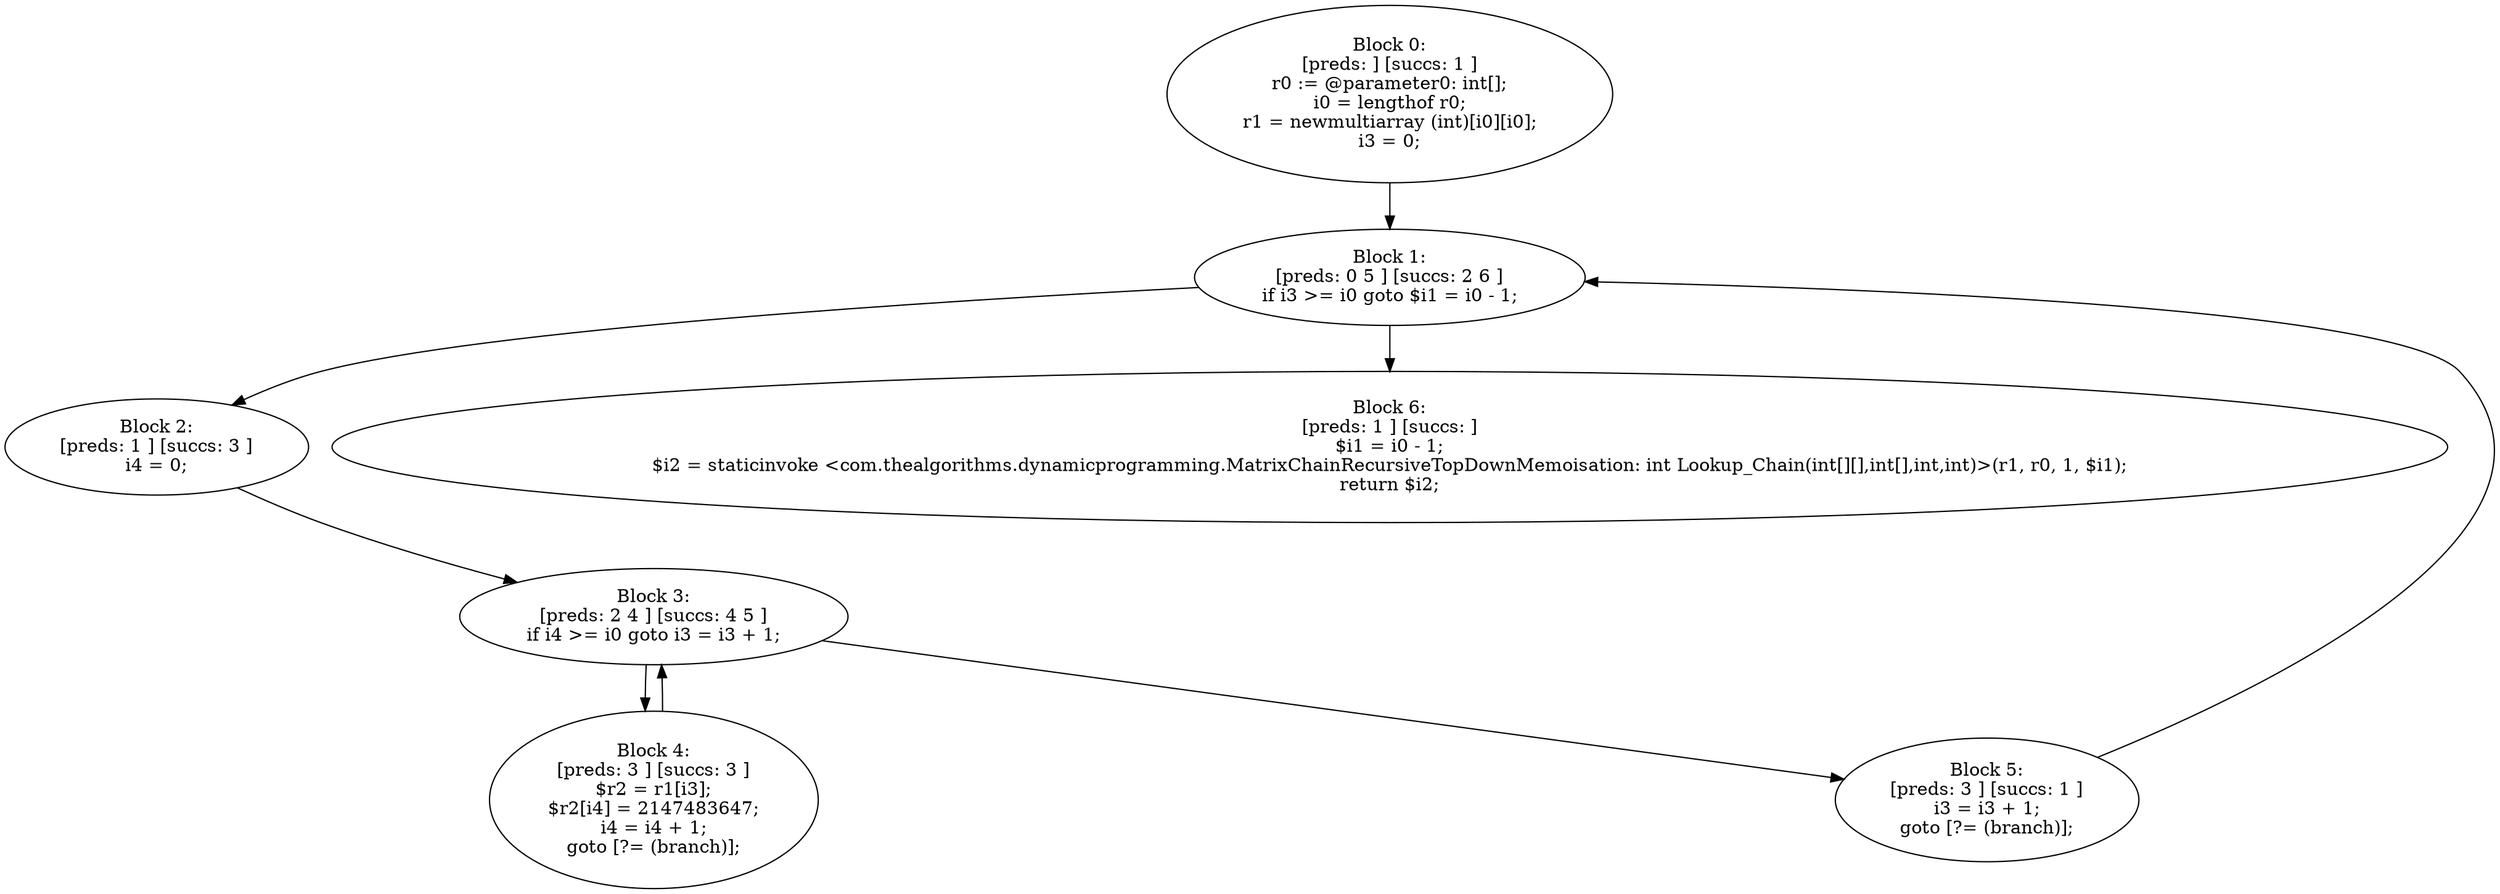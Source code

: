 digraph "unitGraph" {
    "Block 0:
[preds: ] [succs: 1 ]
r0 := @parameter0: int[];
i0 = lengthof r0;
r1 = newmultiarray (int)[i0][i0];
i3 = 0;
"
    "Block 1:
[preds: 0 5 ] [succs: 2 6 ]
if i3 >= i0 goto $i1 = i0 - 1;
"
    "Block 2:
[preds: 1 ] [succs: 3 ]
i4 = 0;
"
    "Block 3:
[preds: 2 4 ] [succs: 4 5 ]
if i4 >= i0 goto i3 = i3 + 1;
"
    "Block 4:
[preds: 3 ] [succs: 3 ]
$r2 = r1[i3];
$r2[i4] = 2147483647;
i4 = i4 + 1;
goto [?= (branch)];
"
    "Block 5:
[preds: 3 ] [succs: 1 ]
i3 = i3 + 1;
goto [?= (branch)];
"
    "Block 6:
[preds: 1 ] [succs: ]
$i1 = i0 - 1;
$i2 = staticinvoke <com.thealgorithms.dynamicprogramming.MatrixChainRecursiveTopDownMemoisation: int Lookup_Chain(int[][],int[],int,int)>(r1, r0, 1, $i1);
return $i2;
"
    "Block 0:
[preds: ] [succs: 1 ]
r0 := @parameter0: int[];
i0 = lengthof r0;
r1 = newmultiarray (int)[i0][i0];
i3 = 0;
"->"Block 1:
[preds: 0 5 ] [succs: 2 6 ]
if i3 >= i0 goto $i1 = i0 - 1;
";
    "Block 1:
[preds: 0 5 ] [succs: 2 6 ]
if i3 >= i0 goto $i1 = i0 - 1;
"->"Block 2:
[preds: 1 ] [succs: 3 ]
i4 = 0;
";
    "Block 1:
[preds: 0 5 ] [succs: 2 6 ]
if i3 >= i0 goto $i1 = i0 - 1;
"->"Block 6:
[preds: 1 ] [succs: ]
$i1 = i0 - 1;
$i2 = staticinvoke <com.thealgorithms.dynamicprogramming.MatrixChainRecursiveTopDownMemoisation: int Lookup_Chain(int[][],int[],int,int)>(r1, r0, 1, $i1);
return $i2;
";
    "Block 2:
[preds: 1 ] [succs: 3 ]
i4 = 0;
"->"Block 3:
[preds: 2 4 ] [succs: 4 5 ]
if i4 >= i0 goto i3 = i3 + 1;
";
    "Block 3:
[preds: 2 4 ] [succs: 4 5 ]
if i4 >= i0 goto i3 = i3 + 1;
"->"Block 4:
[preds: 3 ] [succs: 3 ]
$r2 = r1[i3];
$r2[i4] = 2147483647;
i4 = i4 + 1;
goto [?= (branch)];
";
    "Block 3:
[preds: 2 4 ] [succs: 4 5 ]
if i4 >= i0 goto i3 = i3 + 1;
"->"Block 5:
[preds: 3 ] [succs: 1 ]
i3 = i3 + 1;
goto [?= (branch)];
";
    "Block 4:
[preds: 3 ] [succs: 3 ]
$r2 = r1[i3];
$r2[i4] = 2147483647;
i4 = i4 + 1;
goto [?= (branch)];
"->"Block 3:
[preds: 2 4 ] [succs: 4 5 ]
if i4 >= i0 goto i3 = i3 + 1;
";
    "Block 5:
[preds: 3 ] [succs: 1 ]
i3 = i3 + 1;
goto [?= (branch)];
"->"Block 1:
[preds: 0 5 ] [succs: 2 6 ]
if i3 >= i0 goto $i1 = i0 - 1;
";
}
